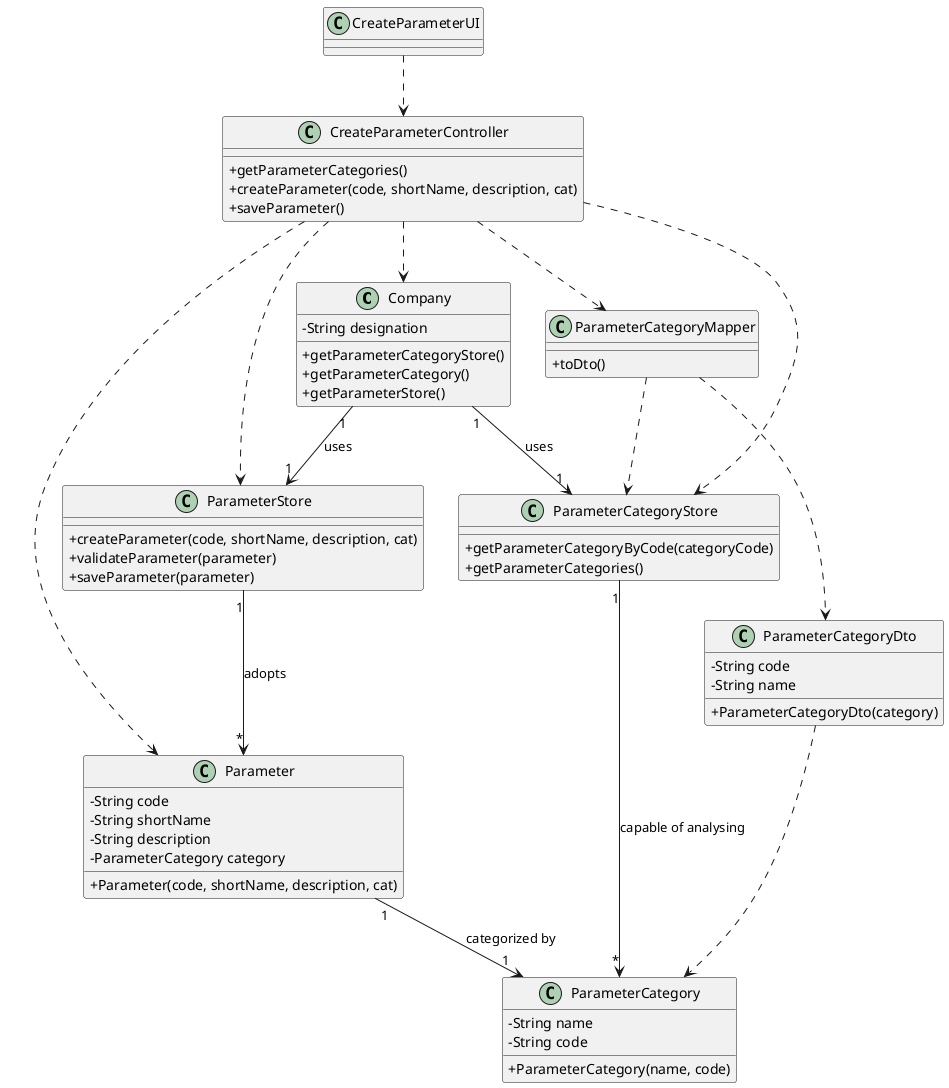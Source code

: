 @startuml
skinparam classAttributeIconSize 0

class Company
{
  -String designation
  +getParameterCategoryStore()
  +getParameterCategory()
  +getParameterStore()
}


class Parameter {
  -String code
  -String shortName
  -String description
  -ParameterCategory category
  +Parameter(code, shortName, description, cat)
}

class ParameterStore {
  +createParameter(code, shortName, description, cat)
  +validateParameter(parameter)
  +saveParameter(parameter)
}

class ParameterCategoryStore {
  +getParameterCategoryByCode(categoryCode)
  +getParameterCategories()
}


class CreateParameterController {
  +getParameterCategories()
  +createParameter(code, shortName, description, cat)
  +saveParameter()
}

class CreateParameterUI {

}

class ParameterCategoryMapper {
   +toDto()
}

class ParameterCategoryDto {
  -String code
  -String name
  +ParameterCategoryDto(category)
}

class ParameterCategory {
   -String name
   -String code
   +ParameterCategory(name, code)
}

CreateParameterUI ..> CreateParameterController
CreateParameterController ..> Parameter
CreateParameterController ..> ParameterStore
CreateParameterController ..> ParameterCategoryStore
CreateParameterController ..> Company
CreateParameterController ..> ParameterCategoryMapper
ParameterCategoryMapper ..> ParameterCategoryStore
ParameterCategoryMapper ..> ParameterCategoryDto
ParameterCategoryDto ..> ParameterCategory
ParameterCategoryStore "1" --> "*" ParameterCategory : capable of analysing
Company "1" --> "1" ParameterStore : uses
Company "1" --> "1" ParameterCategoryStore : uses
ParameterStore "1" --> "*" Parameter : adopts
Parameter "1" --> "1" ParameterCategory : categorized by
@enduml